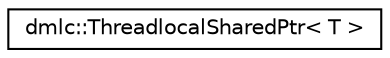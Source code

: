 digraph "Graphical Class Hierarchy"
{
 // LATEX_PDF_SIZE
  edge [fontname="Helvetica",fontsize="10",labelfontname="Helvetica",labelfontsize="10"];
  node [fontname="Helvetica",fontsize="10",shape=record];
  rankdir="LR";
  Node0 [label="dmlc::ThreadlocalSharedPtr\< T \>",height=0.2,width=0.4,color="black", fillcolor="white", style="filled",URL="$structdmlc_1_1ThreadlocalSharedPtr.html",tooltip="a shared pointer like type that allocate object from a threadlocal object pool. This object is not th..."];
}
